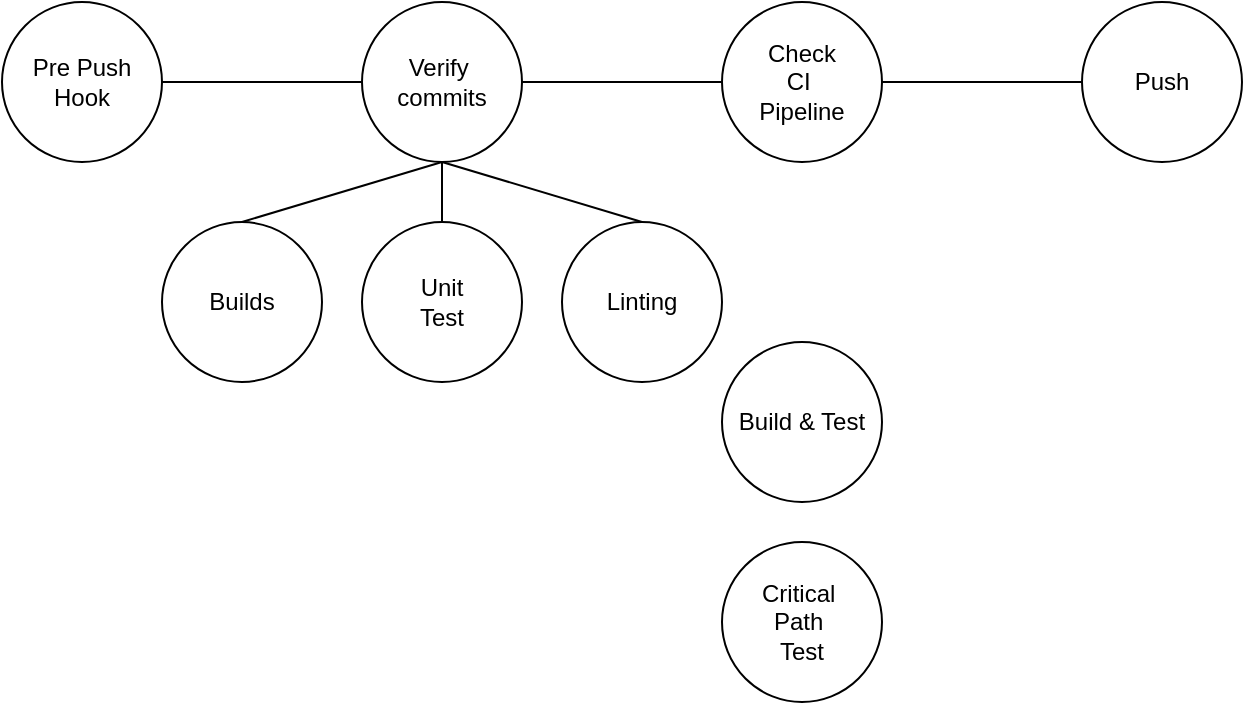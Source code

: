 <mxfile version="14.6.13" type="github">
  <diagram id="lLZ9YPZf7Ah_34k61DAC" name="Page-1">
    <mxGraphModel dx="1191" dy="824" grid="1" gridSize="10" guides="1" tooltips="1" connect="1" arrows="1" fold="1" page="1" pageScale="1" pageWidth="827" pageHeight="1169" math="0" shadow="0">
      <root>
        <mxCell id="0" />
        <mxCell id="1" parent="0" />
        <mxCell id="GnF7vXiqP5FZNZn4GBob-1" value="Pre Push&lt;br&gt;Hook" style="ellipse;whiteSpace=wrap;html=1;aspect=fixed;" parent="1" vertex="1">
          <mxGeometry x="80" y="160" width="80" height="80" as="geometry" />
        </mxCell>
        <mxCell id="GnF7vXiqP5FZNZn4GBob-2" value="Verify&amp;nbsp;&lt;br&gt;commits" style="ellipse;whiteSpace=wrap;html=1;aspect=fixed;" parent="1" vertex="1">
          <mxGeometry x="260" y="160" width="80" height="80" as="geometry" />
        </mxCell>
        <mxCell id="GnF7vXiqP5FZNZn4GBob-3" value="Builds" style="ellipse;whiteSpace=wrap;html=1;aspect=fixed;" parent="1" vertex="1">
          <mxGeometry x="160" y="270" width="80" height="80" as="geometry" />
        </mxCell>
        <mxCell id="GnF7vXiqP5FZNZn4GBob-4" value="Unit&lt;br&gt;Test" style="ellipse;whiteSpace=wrap;html=1;aspect=fixed;" parent="1" vertex="1">
          <mxGeometry x="260" y="270" width="80" height="80" as="geometry" />
        </mxCell>
        <mxCell id="GnF7vXiqP5FZNZn4GBob-5" value="Linting" style="ellipse;whiteSpace=wrap;html=1;aspect=fixed;" parent="1" vertex="1">
          <mxGeometry x="360" y="270" width="80" height="80" as="geometry" />
        </mxCell>
        <mxCell id="GnF7vXiqP5FZNZn4GBob-6" value="" style="endArrow=none;html=1;exitX=1;exitY=0.5;exitDx=0;exitDy=0;entryX=0;entryY=0.5;entryDx=0;entryDy=0;" parent="1" source="GnF7vXiqP5FZNZn4GBob-1" target="GnF7vXiqP5FZNZn4GBob-2" edge="1">
          <mxGeometry width="50" height="50" relative="1" as="geometry">
            <mxPoint x="390" y="450" as="sourcePoint" />
            <mxPoint x="440" y="400" as="targetPoint" />
          </mxGeometry>
        </mxCell>
        <mxCell id="GnF7vXiqP5FZNZn4GBob-7" value="" style="endArrow=none;html=1;entryX=0.5;entryY=1;entryDx=0;entryDy=0;exitX=0.5;exitY=0;exitDx=0;exitDy=0;" parent="1" source="GnF7vXiqP5FZNZn4GBob-3" target="GnF7vXiqP5FZNZn4GBob-2" edge="1">
          <mxGeometry width="50" height="50" relative="1" as="geometry">
            <mxPoint x="390" y="450" as="sourcePoint" />
            <mxPoint x="440" y="400" as="targetPoint" />
          </mxGeometry>
        </mxCell>
        <mxCell id="GnF7vXiqP5FZNZn4GBob-8" value="" style="endArrow=none;html=1;entryX=0.5;entryY=1;entryDx=0;entryDy=0;exitX=0.5;exitY=0;exitDx=0;exitDy=0;" parent="1" source="GnF7vXiqP5FZNZn4GBob-4" target="GnF7vXiqP5FZNZn4GBob-2" edge="1">
          <mxGeometry width="50" height="50" relative="1" as="geometry">
            <mxPoint x="390" y="450" as="sourcePoint" />
            <mxPoint x="440" y="400" as="targetPoint" />
          </mxGeometry>
        </mxCell>
        <mxCell id="GnF7vXiqP5FZNZn4GBob-9" value="" style="endArrow=none;html=1;entryX=0.5;entryY=1;entryDx=0;entryDy=0;exitX=0.5;exitY=0;exitDx=0;exitDy=0;" parent="1" source="GnF7vXiqP5FZNZn4GBob-5" target="GnF7vXiqP5FZNZn4GBob-2" edge="1">
          <mxGeometry width="50" height="50" relative="1" as="geometry">
            <mxPoint x="390" y="450" as="sourcePoint" />
            <mxPoint x="440" y="400" as="targetPoint" />
          </mxGeometry>
        </mxCell>
        <mxCell id="GnF7vXiqP5FZNZn4GBob-10" value="Check&lt;br&gt;CI&amp;nbsp;&lt;br&gt;Pipeline" style="ellipse;whiteSpace=wrap;html=1;aspect=fixed;" parent="1" vertex="1">
          <mxGeometry x="440" y="160" width="80" height="80" as="geometry" />
        </mxCell>
        <mxCell id="GnF7vXiqP5FZNZn4GBob-11" value="Build &amp;amp; Test" style="ellipse;whiteSpace=wrap;html=1;aspect=fixed;" parent="1" vertex="1">
          <mxGeometry x="440" y="330" width="80" height="80" as="geometry" />
        </mxCell>
        <mxCell id="GnF7vXiqP5FZNZn4GBob-12" value="Critical&amp;nbsp;&lt;br&gt;Path&amp;nbsp;&lt;br&gt;Test" style="ellipse;whiteSpace=wrap;html=1;aspect=fixed;" parent="1" vertex="1">
          <mxGeometry x="440" y="430" width="80" height="80" as="geometry" />
        </mxCell>
        <mxCell id="GnF7vXiqP5FZNZn4GBob-13" value="Push" style="ellipse;whiteSpace=wrap;html=1;aspect=fixed;" parent="1" vertex="1">
          <mxGeometry x="620" y="160" width="80" height="80" as="geometry" />
        </mxCell>
        <mxCell id="GnF7vXiqP5FZNZn4GBob-14" value="" style="endArrow=none;html=1;entryX=0;entryY=0.5;entryDx=0;entryDy=0;" parent="1" target="GnF7vXiqP5FZNZn4GBob-10" edge="1">
          <mxGeometry width="50" height="50" relative="1" as="geometry">
            <mxPoint x="340" y="200" as="sourcePoint" />
            <mxPoint x="440" y="400" as="targetPoint" />
          </mxGeometry>
        </mxCell>
        <mxCell id="GnF7vXiqP5FZNZn4GBob-15" value="" style="endArrow=none;html=1;entryX=1;entryY=0.5;entryDx=0;entryDy=0;" parent="1" source="GnF7vXiqP5FZNZn4GBob-13" target="GnF7vXiqP5FZNZn4GBob-10" edge="1">
          <mxGeometry width="50" height="50" relative="1" as="geometry">
            <mxPoint x="390" y="450" as="sourcePoint" />
            <mxPoint x="440" y="400" as="targetPoint" />
          </mxGeometry>
        </mxCell>
      </root>
    </mxGraphModel>
  </diagram>
</mxfile>
